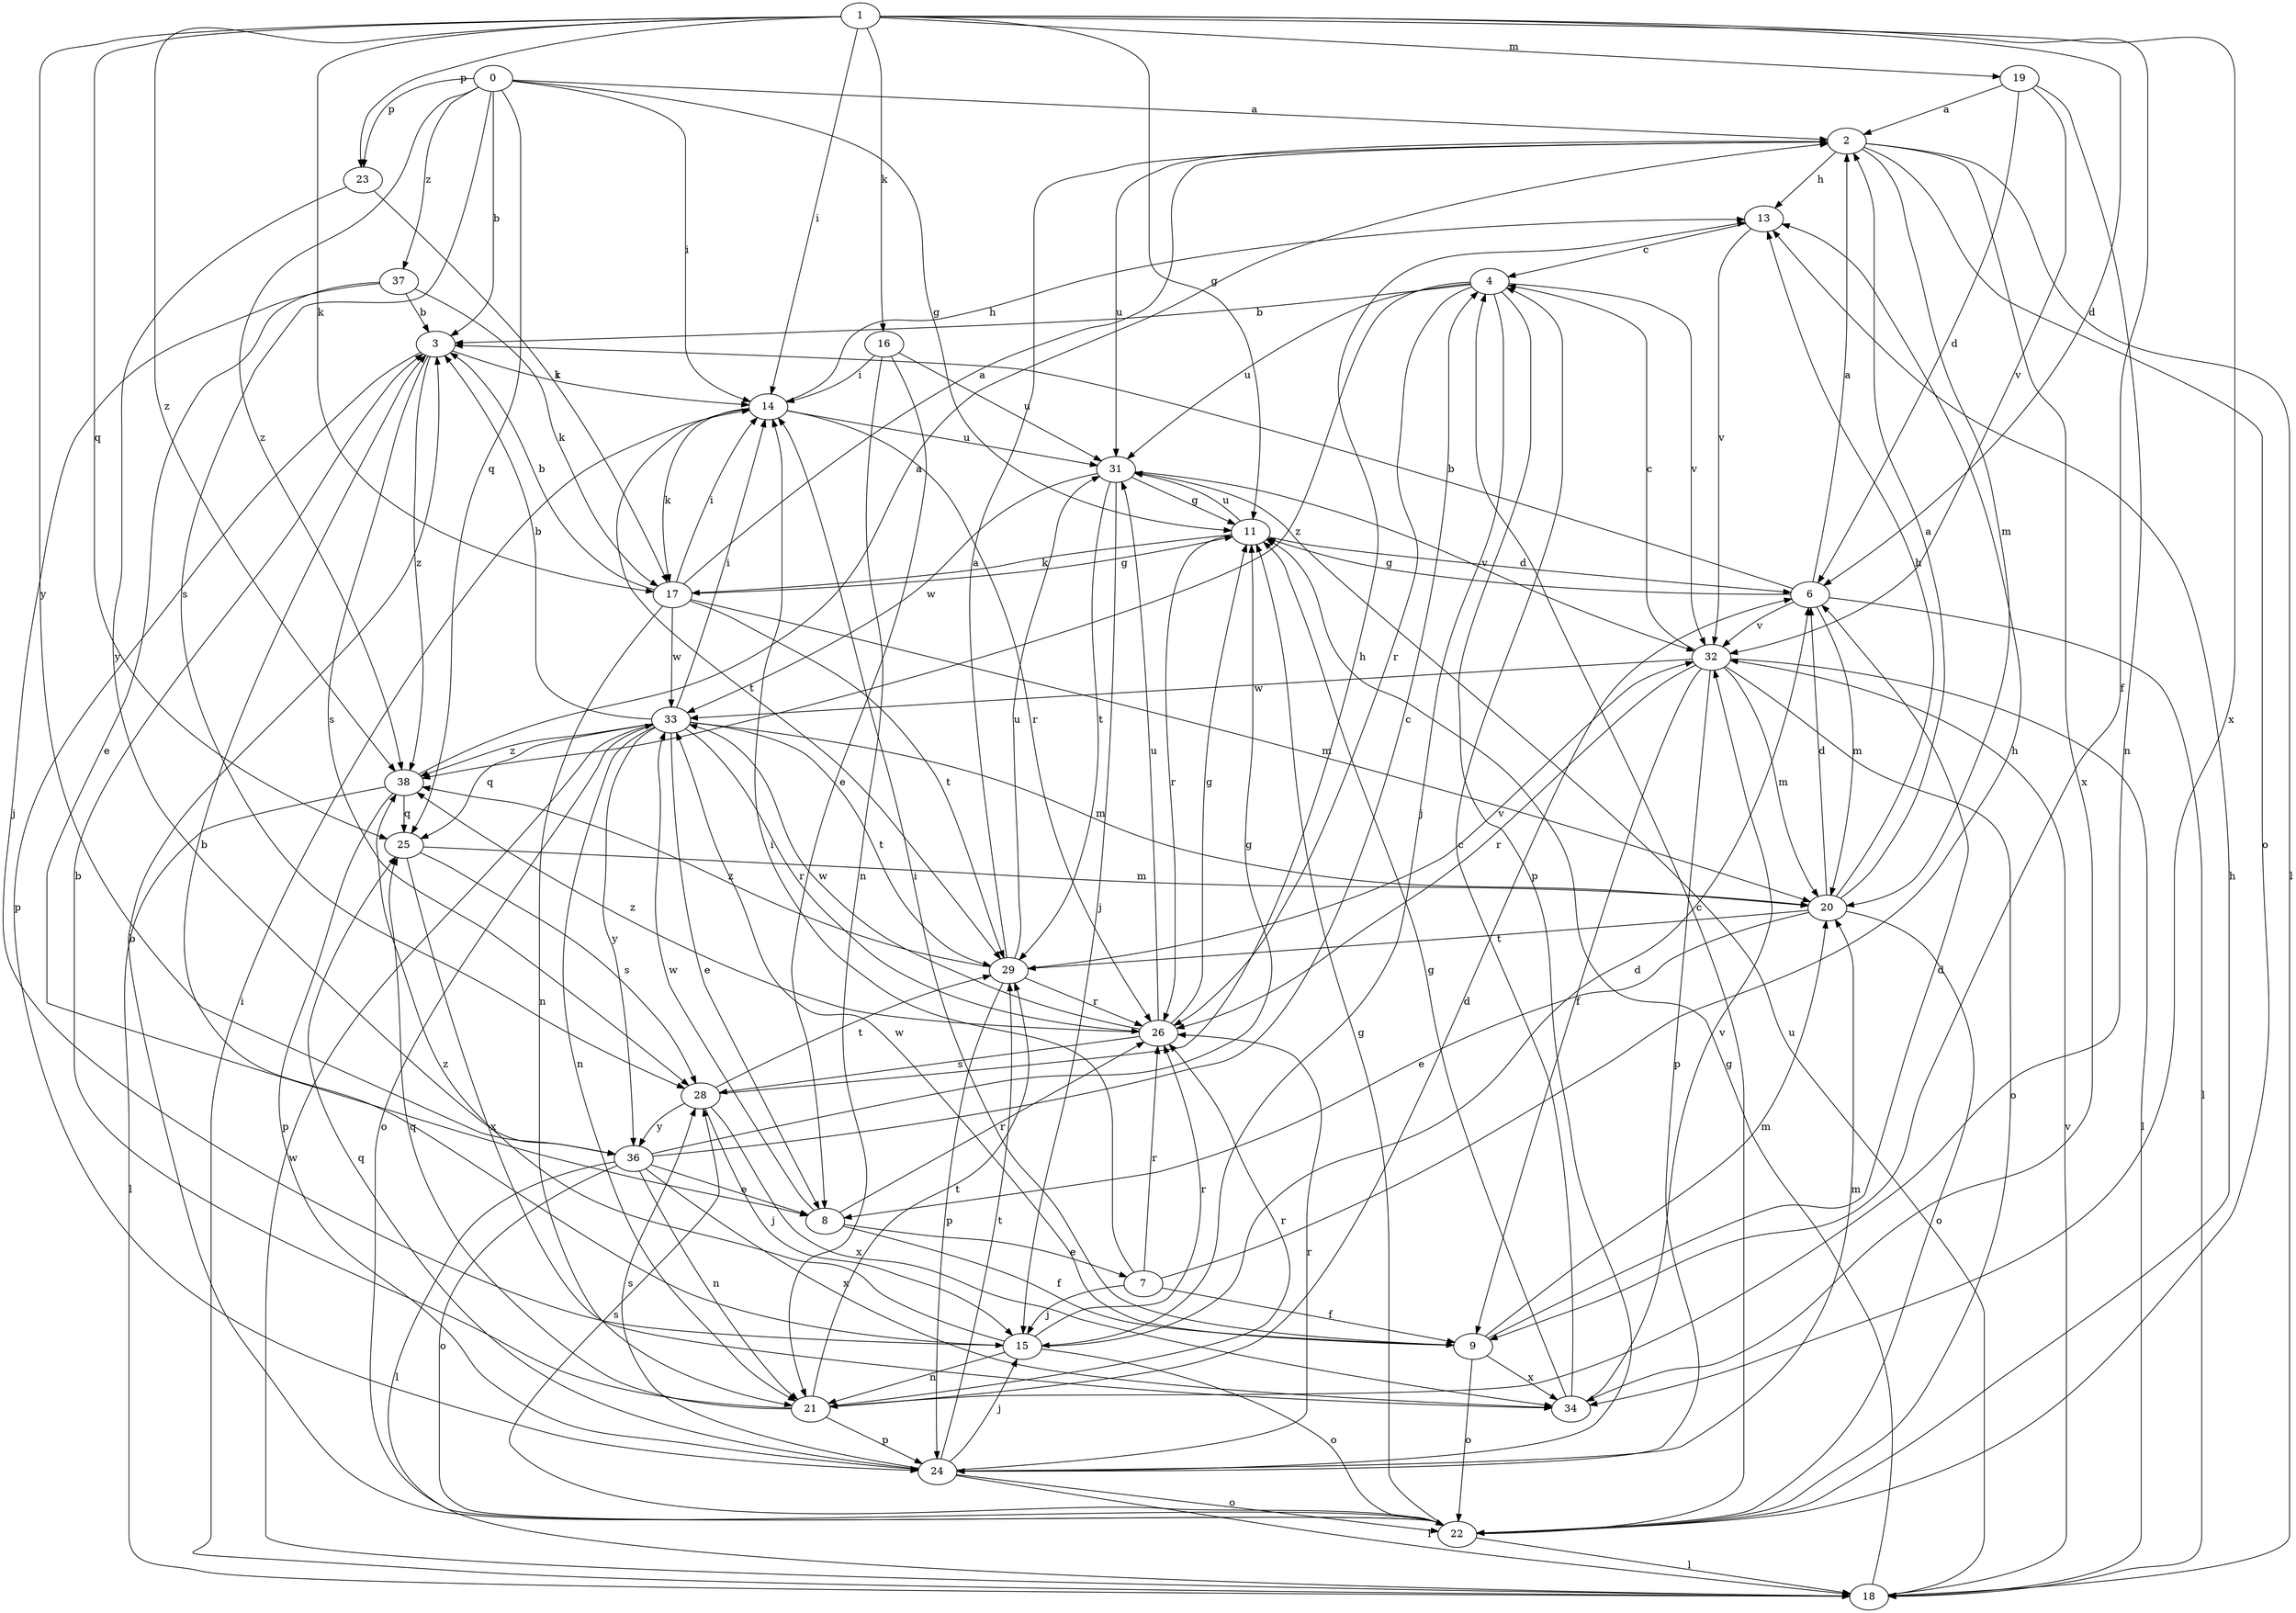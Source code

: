 strict digraph  {
0;
1;
2;
3;
4;
6;
7;
8;
9;
11;
13;
14;
15;
16;
17;
18;
19;
20;
21;
22;
23;
24;
25;
26;
28;
29;
31;
32;
33;
34;
36;
37;
38;
0 -> 2  [label=a];
0 -> 3  [label=b];
0 -> 11  [label=g];
0 -> 14  [label=i];
0 -> 23  [label=p];
0 -> 25  [label=q];
0 -> 28  [label=s];
0 -> 37  [label=z];
0 -> 38  [label=z];
1 -> 6  [label=d];
1 -> 9  [label=f];
1 -> 11  [label=g];
1 -> 14  [label=i];
1 -> 16  [label=k];
1 -> 17  [label=k];
1 -> 19  [label=m];
1 -> 23  [label=p];
1 -> 25  [label=q];
1 -> 34  [label=x];
1 -> 36  [label=y];
1 -> 38  [label=z];
2 -> 13  [label=h];
2 -> 18  [label=l];
2 -> 20  [label=m];
2 -> 22  [label=o];
2 -> 31  [label=u];
2 -> 34  [label=x];
3 -> 14  [label=i];
3 -> 24  [label=p];
3 -> 28  [label=s];
3 -> 38  [label=z];
4 -> 3  [label=b];
4 -> 15  [label=j];
4 -> 24  [label=p];
4 -> 26  [label=r];
4 -> 31  [label=u];
4 -> 32  [label=v];
4 -> 38  [label=z];
6 -> 2  [label=a];
6 -> 3  [label=b];
6 -> 11  [label=g];
6 -> 18  [label=l];
6 -> 20  [label=m];
6 -> 32  [label=v];
7 -> 9  [label=f];
7 -> 13  [label=h];
7 -> 14  [label=i];
7 -> 15  [label=j];
7 -> 26  [label=r];
8 -> 7  [label=e];
8 -> 9  [label=f];
8 -> 26  [label=r];
8 -> 33  [label=w];
9 -> 6  [label=d];
9 -> 14  [label=i];
9 -> 20  [label=m];
9 -> 22  [label=o];
9 -> 33  [label=w];
9 -> 34  [label=x];
11 -> 6  [label=d];
11 -> 17  [label=k];
11 -> 26  [label=r];
11 -> 31  [label=u];
13 -> 4  [label=c];
13 -> 32  [label=v];
14 -> 13  [label=h];
14 -> 17  [label=k];
14 -> 26  [label=r];
14 -> 29  [label=t];
14 -> 31  [label=u];
15 -> 3  [label=b];
15 -> 6  [label=d];
15 -> 21  [label=n];
15 -> 22  [label=o];
15 -> 26  [label=r];
15 -> 38  [label=z];
16 -> 8  [label=e];
16 -> 14  [label=i];
16 -> 21  [label=n];
16 -> 31  [label=u];
17 -> 2  [label=a];
17 -> 3  [label=b];
17 -> 11  [label=g];
17 -> 14  [label=i];
17 -> 20  [label=m];
17 -> 21  [label=n];
17 -> 29  [label=t];
17 -> 33  [label=w];
18 -> 11  [label=g];
18 -> 14  [label=i];
18 -> 31  [label=u];
18 -> 32  [label=v];
18 -> 33  [label=w];
19 -> 2  [label=a];
19 -> 6  [label=d];
19 -> 21  [label=n];
19 -> 32  [label=v];
20 -> 2  [label=a];
20 -> 6  [label=d];
20 -> 8  [label=e];
20 -> 13  [label=h];
20 -> 22  [label=o];
20 -> 29  [label=t];
21 -> 3  [label=b];
21 -> 6  [label=d];
21 -> 24  [label=p];
21 -> 25  [label=q];
21 -> 26  [label=r];
21 -> 29  [label=t];
22 -> 3  [label=b];
22 -> 4  [label=c];
22 -> 11  [label=g];
22 -> 13  [label=h];
22 -> 18  [label=l];
22 -> 28  [label=s];
23 -> 17  [label=k];
23 -> 36  [label=y];
24 -> 15  [label=j];
24 -> 18  [label=l];
24 -> 20  [label=m];
24 -> 22  [label=o];
24 -> 25  [label=q];
24 -> 26  [label=r];
24 -> 28  [label=s];
24 -> 29  [label=t];
25 -> 20  [label=m];
25 -> 28  [label=s];
25 -> 34  [label=x];
26 -> 11  [label=g];
26 -> 28  [label=s];
26 -> 31  [label=u];
26 -> 33  [label=w];
26 -> 38  [label=z];
28 -> 13  [label=h];
28 -> 15  [label=j];
28 -> 29  [label=t];
28 -> 34  [label=x];
28 -> 36  [label=y];
29 -> 2  [label=a];
29 -> 24  [label=p];
29 -> 26  [label=r];
29 -> 31  [label=u];
29 -> 32  [label=v];
29 -> 38  [label=z];
31 -> 11  [label=g];
31 -> 15  [label=j];
31 -> 29  [label=t];
31 -> 32  [label=v];
31 -> 33  [label=w];
32 -> 4  [label=c];
32 -> 9  [label=f];
32 -> 18  [label=l];
32 -> 20  [label=m];
32 -> 22  [label=o];
32 -> 24  [label=p];
32 -> 26  [label=r];
32 -> 33  [label=w];
33 -> 3  [label=b];
33 -> 8  [label=e];
33 -> 14  [label=i];
33 -> 20  [label=m];
33 -> 21  [label=n];
33 -> 22  [label=o];
33 -> 25  [label=q];
33 -> 26  [label=r];
33 -> 29  [label=t];
33 -> 36  [label=y];
33 -> 38  [label=z];
34 -> 4  [label=c];
34 -> 11  [label=g];
34 -> 32  [label=v];
36 -> 4  [label=c];
36 -> 8  [label=e];
36 -> 11  [label=g];
36 -> 18  [label=l];
36 -> 21  [label=n];
36 -> 22  [label=o];
36 -> 34  [label=x];
37 -> 3  [label=b];
37 -> 8  [label=e];
37 -> 15  [label=j];
37 -> 17  [label=k];
38 -> 2  [label=a];
38 -> 18  [label=l];
38 -> 24  [label=p];
38 -> 25  [label=q];
}
